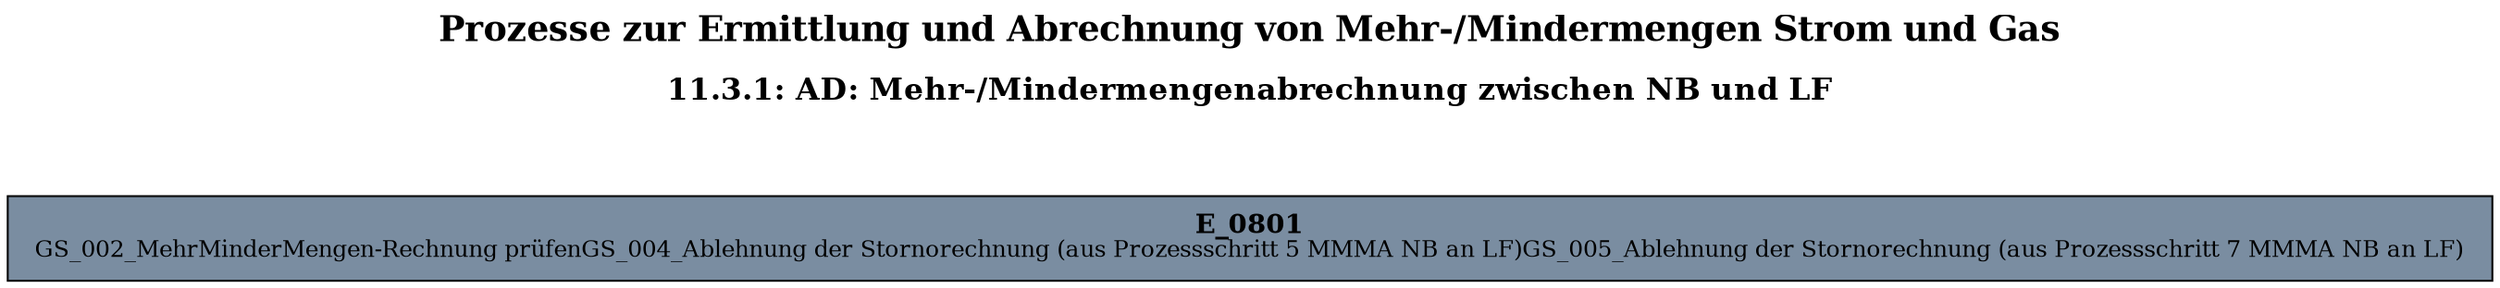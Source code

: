digraph D {
    labelloc="t";
    label=<<B><FONT POINT-SIZE="18">Prozesse zur Ermittlung und Abrechnung von Mehr-/Mindermengen Strom und Gas</FONT></B><BR/><BR/><B><FONT POINT-SIZE="16">11.3.1: AD: Mehr-/Mindermengenabrechnung zwischen NB und LF</FONT></B><BR/><BR/><BR/><BR/>>;
    ratio="compress";
    concentrate=true;
    pack=true;
    rankdir=TB;
    packmode="array";
    size="20,20";
    "Empty" [margin="0.2,0.12", shape=box, style=filled, fillcolor="#7a8da1", label=<<B>E_0801</B><BR align="center"/><FONT point-size="12">GS_002_MehrMinderMengen-Rechnung prüfen
GS_004_Ablehnung der Stornorechnung (aus Prozessschritt 5 MMMA NB an LF)
GS_005_Ablehnung der Stornorechnung (aus Prozessschritt 7 MMMA NB an LF)</FONT><BR align="center"/>>];


    bgcolor="transparent";
}